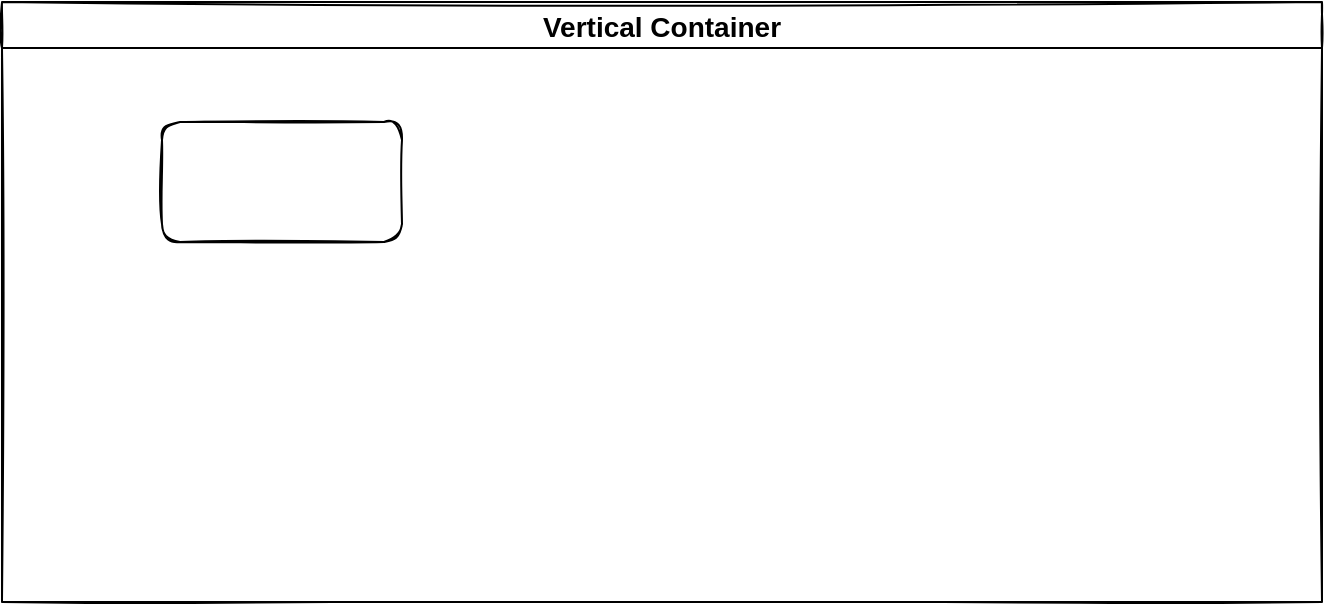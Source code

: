 <mxfile compressed="false" version="16.5.6" type="github">
  <diagram id="QYLhOXVDbwKB6_qFkyPz" name="architecture">
    <mxGraphModel dx="1422" dy="788" grid="1" gridSize="10" guides="1" tooltips="1" connect="1" arrows="1" fold="1" page="1" pageScale="1" pageWidth="1169" pageHeight="827" math="0" shadow="0">
      <root>
        <mxCell id="0" />
        <mxCell id="1" parent="0" />
        <mxCell id="XBYY144TDSn2ukcRjJpU-6" value="Vertical Container" style="swimlane;rounded=0;sketch=1;fontSize=14;" vertex="1" parent="1">
          <mxGeometry x="80" y="100" width="660" height="300" as="geometry" />
        </mxCell>
        <mxCell id="XBYY144TDSn2ukcRjJpU-7" value="" style="rounded=1;whiteSpace=wrap;html=1;sketch=1;fontSize=14;" vertex="1" parent="XBYY144TDSn2ukcRjJpU-6">
          <mxGeometry x="80" y="60" width="120" height="60" as="geometry" />
        </mxCell>
      </root>
    </mxGraphModel>
  </diagram>
</mxfile>

